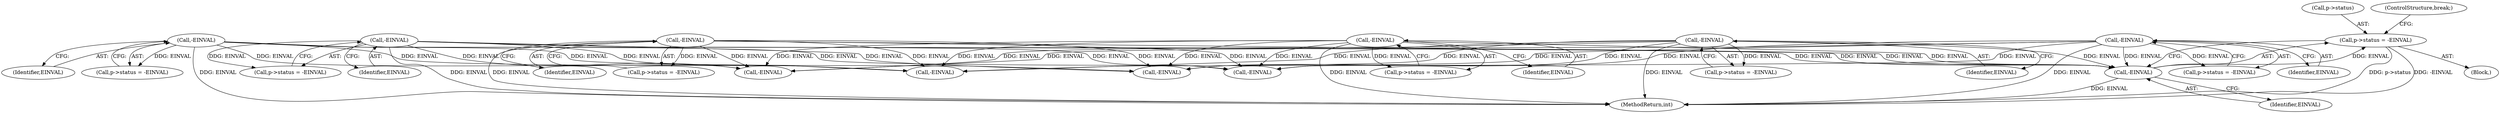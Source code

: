 digraph "0_Android_d72ea85c78a1a68bf99fd5804ad9784b4102fe57@pointer" {
"1000553" [label="(Call,p->status = -EINVAL)"];
"1000557" [label="(Call,-EINVAL)"];
"1000250" [label="(Call,-EINVAL)"];
"1000295" [label="(Call,-EINVAL)"];
"1000227" [label="(Call,-EINVAL)"];
"1000277" [label="(Call,-EINVAL)"];
"1000202" [label="(Call,-EINVAL)"];
"1000179" [label="(Call,-EINVAL)"];
"1000554" [label="(Call,p->status)"];
"1000203" [label="(Identifier,EINVAL)"];
"1000277" [label="(Call,-EINVAL)"];
"1000278" [label="(Identifier,EINVAL)"];
"1000559" [label="(ControlStructure,break;)"];
"1000419" [label="(Call,-EINVAL)"];
"1000558" [label="(Identifier,EINVAL)"];
"1000296" [label="(Identifier,EINVAL)"];
"1000175" [label="(Call,p->status = -EINVAL)"];
"1000295" [label="(Call,-EINVAL)"];
"1000553" [label="(Call,p->status = -EINVAL)"];
"1000250" [label="(Call,-EINVAL)"];
"1000646" [label="(Call,-EINVAL)"];
"1000273" [label="(Call,p->status = -EINVAL)"];
"1000180" [label="(Identifier,EINVAL)"];
"1000198" [label="(Call,p->status = -EINVAL)"];
"1000557" [label="(Call,-EINVAL)"];
"1000373" [label="(Call,-EINVAL)"];
"1000227" [label="(Call,-EINVAL)"];
"1000223" [label="(Call,p->status = -EINVAL)"];
"1000463" [label="(Call,-EINVAL)"];
"1000552" [label="(Block,)"];
"1000651" [label="(MethodReturn,int)"];
"1000291" [label="(Call,p->status = -EINVAL)"];
"1000246" [label="(Call,p->status = -EINVAL)"];
"1000251" [label="(Identifier,EINVAL)"];
"1000179" [label="(Call,-EINVAL)"];
"1000202" [label="(Call,-EINVAL)"];
"1000228" [label="(Identifier,EINVAL)"];
"1000553" -> "1000552"  [label="AST: "];
"1000553" -> "1000557"  [label="CFG: "];
"1000554" -> "1000553"  [label="AST: "];
"1000557" -> "1000553"  [label="AST: "];
"1000559" -> "1000553"  [label="CFG: "];
"1000553" -> "1000651"  [label="DDG: p->status"];
"1000553" -> "1000651"  [label="DDG: -EINVAL"];
"1000557" -> "1000553"  [label="DDG: EINVAL"];
"1000557" -> "1000558"  [label="CFG: "];
"1000558" -> "1000557"  [label="AST: "];
"1000557" -> "1000651"  [label="DDG: EINVAL"];
"1000250" -> "1000557"  [label="DDG: EINVAL"];
"1000295" -> "1000557"  [label="DDG: EINVAL"];
"1000227" -> "1000557"  [label="DDG: EINVAL"];
"1000277" -> "1000557"  [label="DDG: EINVAL"];
"1000202" -> "1000557"  [label="DDG: EINVAL"];
"1000179" -> "1000557"  [label="DDG: EINVAL"];
"1000250" -> "1000246"  [label="AST: "];
"1000250" -> "1000251"  [label="CFG: "];
"1000251" -> "1000250"  [label="AST: "];
"1000246" -> "1000250"  [label="CFG: "];
"1000250" -> "1000651"  [label="DDG: EINVAL"];
"1000250" -> "1000246"  [label="DDG: EINVAL"];
"1000250" -> "1000373"  [label="DDG: EINVAL"];
"1000250" -> "1000419"  [label="DDG: EINVAL"];
"1000250" -> "1000463"  [label="DDG: EINVAL"];
"1000250" -> "1000646"  [label="DDG: EINVAL"];
"1000295" -> "1000291"  [label="AST: "];
"1000295" -> "1000296"  [label="CFG: "];
"1000296" -> "1000295"  [label="AST: "];
"1000291" -> "1000295"  [label="CFG: "];
"1000295" -> "1000651"  [label="DDG: EINVAL"];
"1000295" -> "1000291"  [label="DDG: EINVAL"];
"1000295" -> "1000373"  [label="DDG: EINVAL"];
"1000295" -> "1000419"  [label="DDG: EINVAL"];
"1000295" -> "1000463"  [label="DDG: EINVAL"];
"1000295" -> "1000646"  [label="DDG: EINVAL"];
"1000227" -> "1000223"  [label="AST: "];
"1000227" -> "1000228"  [label="CFG: "];
"1000228" -> "1000227"  [label="AST: "];
"1000223" -> "1000227"  [label="CFG: "];
"1000227" -> "1000651"  [label="DDG: EINVAL"];
"1000227" -> "1000223"  [label="DDG: EINVAL"];
"1000227" -> "1000373"  [label="DDG: EINVAL"];
"1000227" -> "1000419"  [label="DDG: EINVAL"];
"1000227" -> "1000463"  [label="DDG: EINVAL"];
"1000227" -> "1000646"  [label="DDG: EINVAL"];
"1000277" -> "1000273"  [label="AST: "];
"1000277" -> "1000278"  [label="CFG: "];
"1000278" -> "1000277"  [label="AST: "];
"1000273" -> "1000277"  [label="CFG: "];
"1000277" -> "1000651"  [label="DDG: EINVAL"];
"1000277" -> "1000273"  [label="DDG: EINVAL"];
"1000277" -> "1000373"  [label="DDG: EINVAL"];
"1000277" -> "1000419"  [label="DDG: EINVAL"];
"1000277" -> "1000463"  [label="DDG: EINVAL"];
"1000277" -> "1000646"  [label="DDG: EINVAL"];
"1000202" -> "1000198"  [label="AST: "];
"1000202" -> "1000203"  [label="CFG: "];
"1000203" -> "1000202"  [label="AST: "];
"1000198" -> "1000202"  [label="CFG: "];
"1000202" -> "1000651"  [label="DDG: EINVAL"];
"1000202" -> "1000198"  [label="DDG: EINVAL"];
"1000202" -> "1000373"  [label="DDG: EINVAL"];
"1000202" -> "1000419"  [label="DDG: EINVAL"];
"1000202" -> "1000463"  [label="DDG: EINVAL"];
"1000202" -> "1000646"  [label="DDG: EINVAL"];
"1000179" -> "1000175"  [label="AST: "];
"1000179" -> "1000180"  [label="CFG: "];
"1000180" -> "1000179"  [label="AST: "];
"1000175" -> "1000179"  [label="CFG: "];
"1000179" -> "1000651"  [label="DDG: EINVAL"];
"1000179" -> "1000175"  [label="DDG: EINVAL"];
"1000179" -> "1000373"  [label="DDG: EINVAL"];
"1000179" -> "1000419"  [label="DDG: EINVAL"];
"1000179" -> "1000463"  [label="DDG: EINVAL"];
"1000179" -> "1000646"  [label="DDG: EINVAL"];
}
